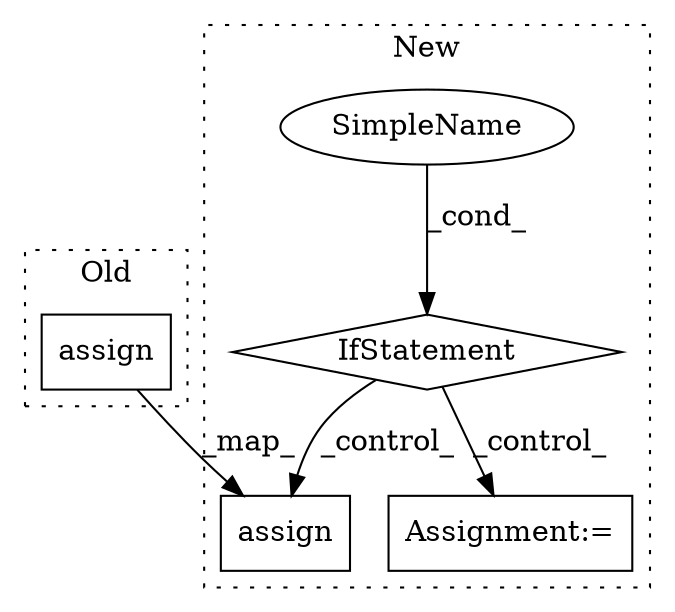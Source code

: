 digraph G {
subgraph cluster0 {
1 [label="assign" a="32" s="1744,1793" l="7,1" shape="box"];
label = "Old";
style="dotted";
}
subgraph cluster1 {
2 [label="assign" a="32" s="2317,2348" l="7,1" shape="box"];
3 [label="IfStatement" a="25" s="1714,1761" l="4,2" shape="diamond"];
4 [label="SimpleName" a="42" s="" l="" shape="ellipse"];
5 [label="Assignment:=" a="7" s="1812" l="2" shape="box"];
label = "New";
style="dotted";
}
1 -> 2 [label="_map_"];
3 -> 2 [label="_control_"];
3 -> 5 [label="_control_"];
4 -> 3 [label="_cond_"];
}
